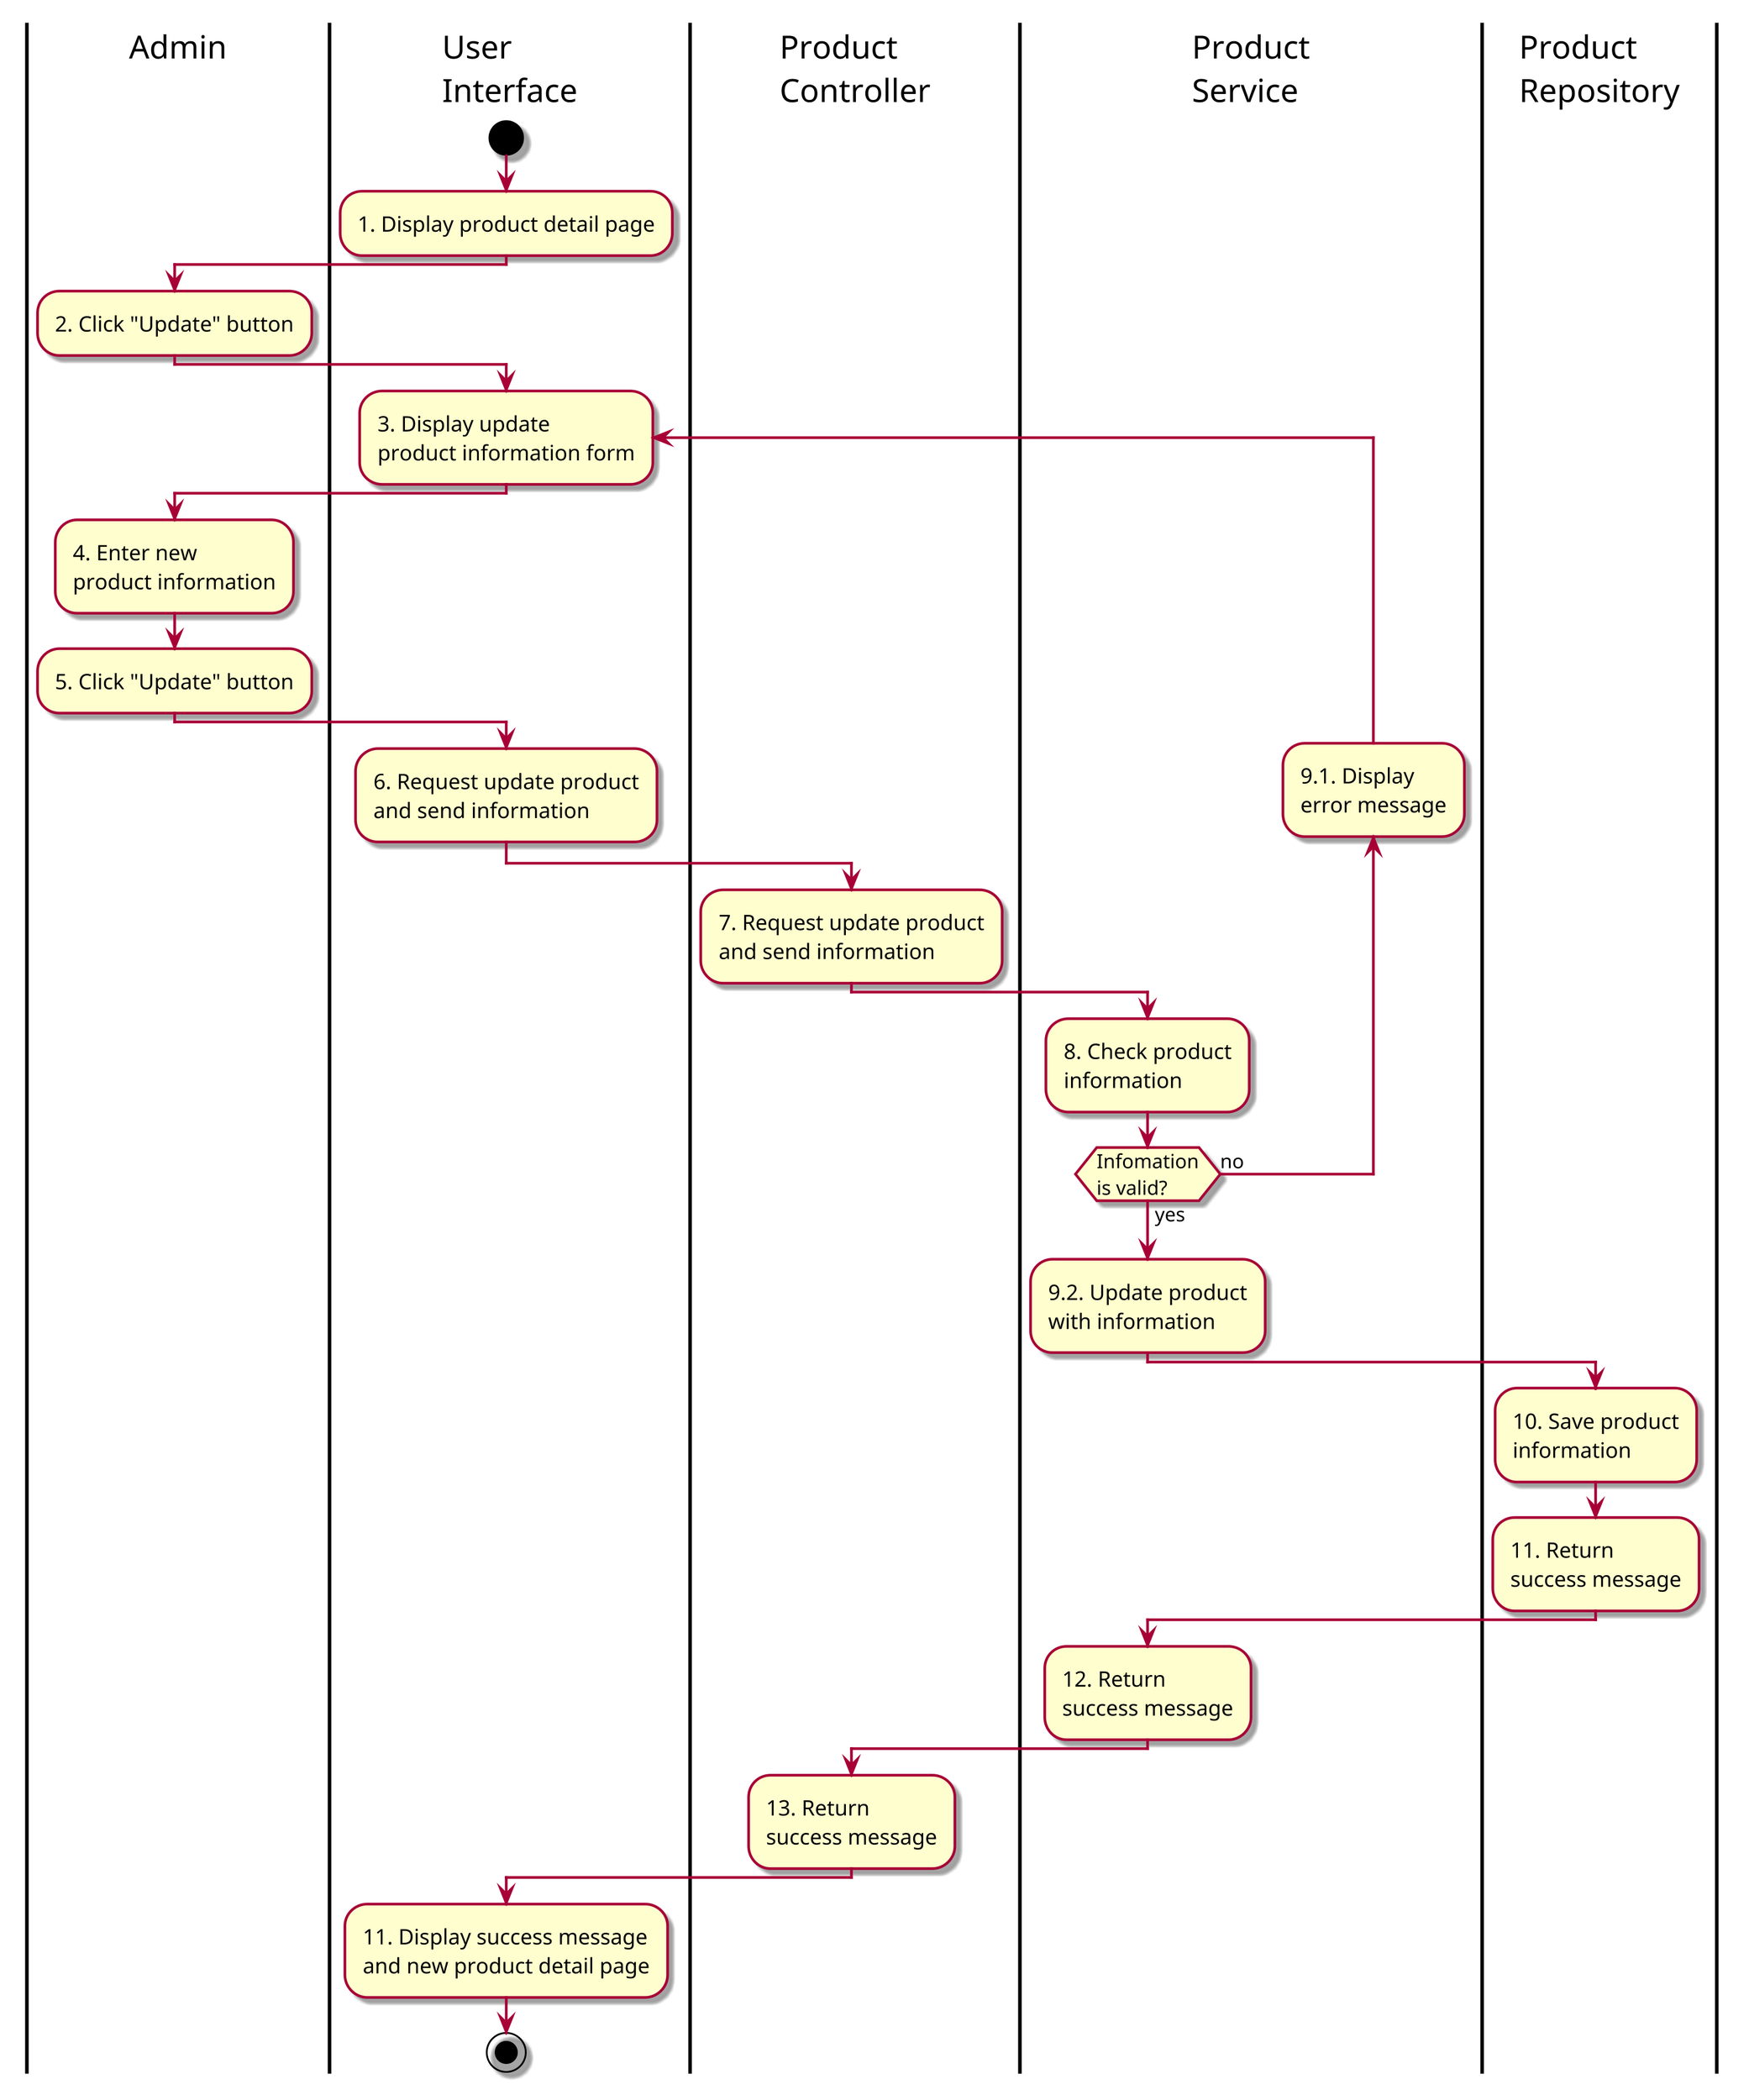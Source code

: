 @startuml ActProductInfo

skin rose
scale 3

|Admin|
|User\nInterface|
|Product\nController|
|Product\nService|
|Product\nRepository|
|User\nInterface|
start
:1. Display product detail page;
|Admin|
:2. Click "Update" button;
|User\nInterface|
repeat :3. Display update\nproduct information form;
|Admin|
:4. Enter new\nproduct information;
:5. Click "Update" button;
|User\nInterface|
:6. Request update product\nand send information;
|Product\nController|
:7. Request update product\nand send information;
|Product\nService|
:8. Check product\ninformation;
backward :9.1. Display\nerror message;
repeat while(Infomation\nis valid?) is(no) not(yes)
:9.2. Update product\nwith information;
|Product\nRepository|
:10. Save product\ninformation;
:11. Return\nsuccess message;
|Product\nService|
:12. Return\nsuccess message;
|Product\nController|
:13. Return\nsuccess message;
|User\nInterface|
:11. Display success message\nand new product detail page;
stop


@enduml